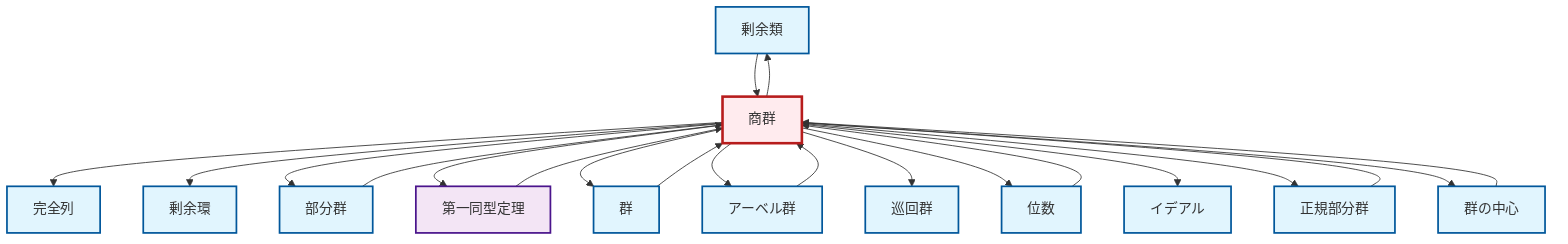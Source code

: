 graph TD
    classDef definition fill:#e1f5fe,stroke:#01579b,stroke-width:2px
    classDef theorem fill:#f3e5f5,stroke:#4a148c,stroke-width:2px
    classDef axiom fill:#fff3e0,stroke:#e65100,stroke-width:2px
    classDef example fill:#e8f5e9,stroke:#1b5e20,stroke-width:2px
    classDef current fill:#ffebee,stroke:#b71c1c,stroke-width:3px
    def-cyclic-group["巡回群"]:::definition
    def-coset["剰余類"]:::definition
    def-group["群"]:::definition
    def-order["位数"]:::definition
    def-normal-subgroup["正規部分群"]:::definition
    def-quotient-ring["剰余環"]:::definition
    def-exact-sequence["完全列"]:::definition
    def-quotient-group["商群"]:::definition
    def-center-of-group["群の中心"]:::definition
    def-subgroup["部分群"]:::definition
    thm-first-isomorphism["第一同型定理"]:::theorem
    def-ideal["イデアル"]:::definition
    def-abelian-group["アーベル群"]:::definition
    def-quotient-group --> def-exact-sequence
    def-quotient-group --> def-quotient-ring
    def-quotient-group --> def-subgroup
    def-quotient-group --> thm-first-isomorphism
    def-quotient-group --> def-group
    def-subgroup --> def-quotient-group
    def-group --> def-quotient-group
    def-normal-subgroup --> def-quotient-group
    def-quotient-group --> def-abelian-group
    def-quotient-group --> def-cyclic-group
    def-quotient-group --> def-coset
    def-quotient-group --> def-order
    def-quotient-group --> def-ideal
    def-center-of-group --> def-quotient-group
    def-abelian-group --> def-quotient-group
    def-quotient-group --> def-normal-subgroup
    def-coset --> def-quotient-group
    def-quotient-group --> def-center-of-group
    def-order --> def-quotient-group
    thm-first-isomorphism --> def-quotient-group
    class def-quotient-group current